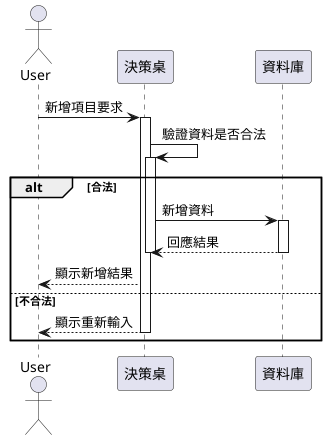@startuml
actor User
User -> 決策桌: 新增項目要求
activate 決策桌
決策桌 -> 決策桌: 驗證資料是否合法
activate 決策桌
alt 合法
    決策桌 -> 資料庫: 新增資料
    activate 資料庫
    決策桌 <-- 資料庫: 回應結果
    deactivate 資料庫
    deactivate 決策桌
    User <-- 決策桌: 顯示新增結果
else 不合法
    User <-- 決策桌: 顯示重新輸入
    deactivate 決策桌
end
@enduml